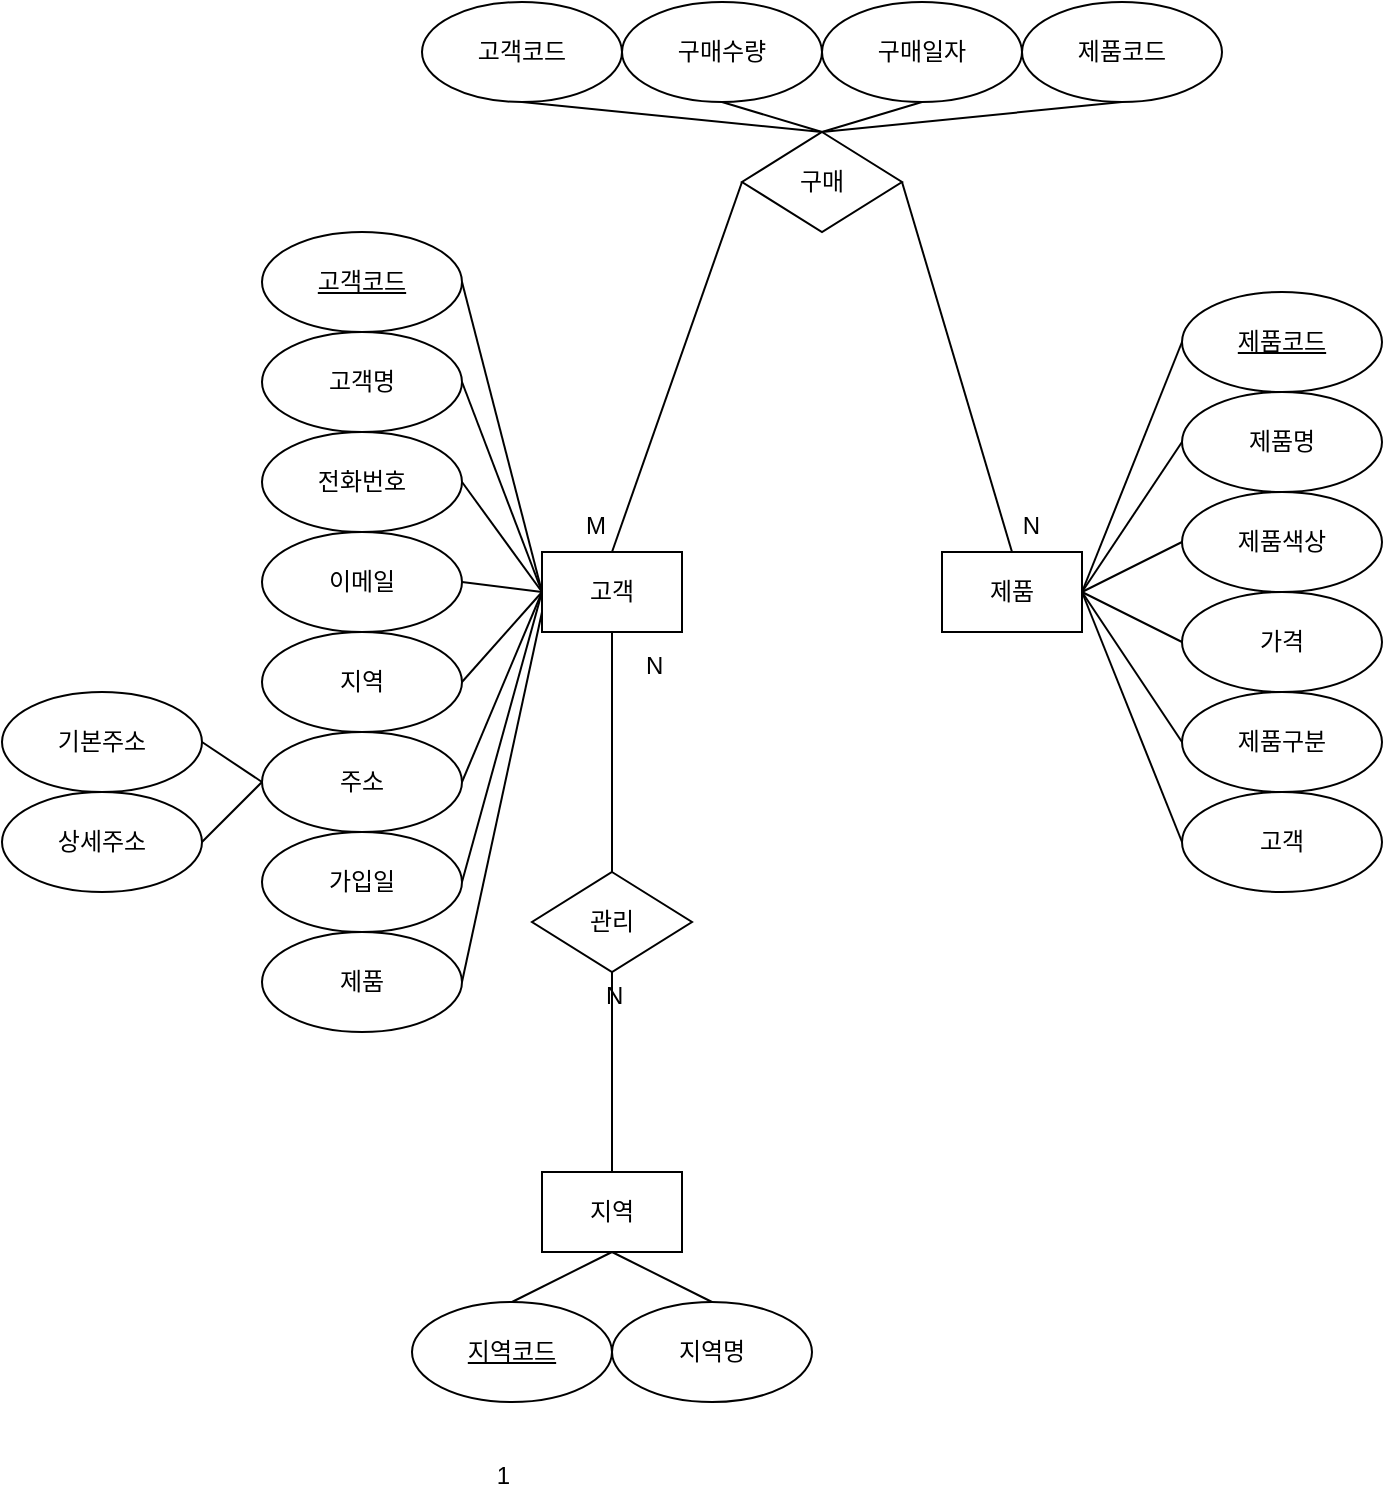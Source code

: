 <mxfile version="22.1.16" type="github">
  <diagram name="페이지-1" id="BGNcM_PZ6w7HkBIBmL-b">
    <mxGraphModel dx="706" dy="792" grid="1" gridSize="10" guides="1" tooltips="1" connect="1" arrows="1" fold="1" page="1" pageScale="1" pageWidth="827" pageHeight="1169" math="0" shadow="0">
      <root>
        <mxCell id="0" />
        <mxCell id="1" parent="0" />
        <mxCell id="1nU7kdwLqWXRDg3xbZw1-1" value="고객" style="rounded=0;whiteSpace=wrap;html=1;" vertex="1" parent="1">
          <mxGeometry x="320" y="440" width="70" height="40" as="geometry" />
        </mxCell>
        <mxCell id="1nU7kdwLqWXRDg3xbZw1-4" value="제품" style="rounded=0;whiteSpace=wrap;html=1;" vertex="1" parent="1">
          <mxGeometry x="520" y="440" width="70" height="40" as="geometry" />
        </mxCell>
        <mxCell id="1nU7kdwLqWXRDg3xbZw1-5" value="지역" style="rounded=0;whiteSpace=wrap;html=1;" vertex="1" parent="1">
          <mxGeometry x="320" y="750" width="70" height="40" as="geometry" />
        </mxCell>
        <mxCell id="1nU7kdwLqWXRDg3xbZw1-6" value="지역명" style="ellipse;whiteSpace=wrap;html=1;" vertex="1" parent="1">
          <mxGeometry x="355" y="815" width="100" height="50" as="geometry" />
        </mxCell>
        <mxCell id="1nU7kdwLqWXRDg3xbZw1-9" value="고객명" style="ellipse;whiteSpace=wrap;html=1;" vertex="1" parent="1">
          <mxGeometry x="180" y="330" width="100" height="50" as="geometry" />
        </mxCell>
        <mxCell id="1nU7kdwLqWXRDg3xbZw1-10" value="전화번호" style="ellipse;whiteSpace=wrap;html=1;" vertex="1" parent="1">
          <mxGeometry x="180" y="380" width="100" height="50" as="geometry" />
        </mxCell>
        <mxCell id="1nU7kdwLqWXRDg3xbZw1-11" value="이메일" style="ellipse;whiteSpace=wrap;html=1;" vertex="1" parent="1">
          <mxGeometry x="180" y="430" width="100" height="50" as="geometry" />
        </mxCell>
        <mxCell id="1nU7kdwLqWXRDg3xbZw1-12" value="지역" style="ellipse;whiteSpace=wrap;html=1;" vertex="1" parent="1">
          <mxGeometry x="180" y="480" width="100" height="50" as="geometry" />
        </mxCell>
        <mxCell id="1nU7kdwLqWXRDg3xbZw1-13" value="기본주소" style="ellipse;whiteSpace=wrap;html=1;" vertex="1" parent="1">
          <mxGeometry x="50" y="510" width="100" height="50" as="geometry" />
        </mxCell>
        <mxCell id="1nU7kdwLqWXRDg3xbZw1-14" value="가입일" style="ellipse;whiteSpace=wrap;html=1;" vertex="1" parent="1">
          <mxGeometry x="180" y="580" width="100" height="50" as="geometry" />
        </mxCell>
        <mxCell id="1nU7kdwLqWXRDg3xbZw1-15" value="구매수량" style="ellipse;whiteSpace=wrap;html=1;" vertex="1" parent="1">
          <mxGeometry x="360" y="165" width="100" height="50" as="geometry" />
        </mxCell>
        <mxCell id="1nU7kdwLqWXRDg3xbZw1-16" value="구매일자" style="ellipse;whiteSpace=wrap;html=1;" vertex="1" parent="1">
          <mxGeometry x="460" y="165" width="100" height="50" as="geometry" />
        </mxCell>
        <mxCell id="1nU7kdwLqWXRDg3xbZw1-17" value="제품색상" style="ellipse;whiteSpace=wrap;html=1;" vertex="1" parent="1">
          <mxGeometry x="640" y="410" width="100" height="50" as="geometry" />
        </mxCell>
        <mxCell id="1nU7kdwLqWXRDg3xbZw1-18" value="가격" style="ellipse;whiteSpace=wrap;html=1;" vertex="1" parent="1">
          <mxGeometry x="640" y="460" width="100" height="50" as="geometry" />
        </mxCell>
        <mxCell id="1nU7kdwLqWXRDg3xbZw1-19" value="구매" style="rhombus;whiteSpace=wrap;html=1;" vertex="1" parent="1">
          <mxGeometry x="420" y="230" width="80" height="50" as="geometry" />
        </mxCell>
        <mxCell id="1nU7kdwLqWXRDg3xbZw1-21" value="제품명" style="ellipse;whiteSpace=wrap;html=1;" vertex="1" parent="1">
          <mxGeometry x="640" y="360" width="100" height="50" as="geometry" />
        </mxCell>
        <mxCell id="1nU7kdwLqWXRDg3xbZw1-24" value="" style="endArrow=none;html=1;rounded=0;exitX=1;exitY=0.5;exitDx=0;exitDy=0;entryX=0;entryY=0.5;entryDx=0;entryDy=0;" edge="1" parent="1" source="1nU7kdwLqWXRDg3xbZw1-58" target="1nU7kdwLqWXRDg3xbZw1-1">
          <mxGeometry relative="1" as="geometry">
            <mxPoint x="310" y="370" as="sourcePoint" />
            <mxPoint x="470" y="370" as="targetPoint" />
          </mxGeometry>
        </mxCell>
        <mxCell id="1nU7kdwLqWXRDg3xbZw1-25" value="" style="endArrow=none;html=1;rounded=0;exitX=1;exitY=0.5;exitDx=0;exitDy=0;entryX=0;entryY=0.5;entryDx=0;entryDy=0;" edge="1" parent="1" source="1nU7kdwLqWXRDg3xbZw1-9" target="1nU7kdwLqWXRDg3xbZw1-1">
          <mxGeometry relative="1" as="geometry">
            <mxPoint x="300" y="435" as="sourcePoint" />
            <mxPoint x="385" y="565" as="targetPoint" />
          </mxGeometry>
        </mxCell>
        <mxCell id="1nU7kdwLqWXRDg3xbZw1-26" value="" style="endArrow=none;html=1;rounded=0;exitX=1;exitY=0.5;exitDx=0;exitDy=0;entryX=0;entryY=0.5;entryDx=0;entryDy=0;" edge="1" parent="1" source="1nU7kdwLqWXRDg3xbZw1-10" target="1nU7kdwLqWXRDg3xbZw1-1">
          <mxGeometry relative="1" as="geometry">
            <mxPoint x="300" y="545" as="sourcePoint" />
            <mxPoint x="385" y="675" as="targetPoint" />
          </mxGeometry>
        </mxCell>
        <mxCell id="1nU7kdwLqWXRDg3xbZw1-27" value="" style="endArrow=none;html=1;rounded=0;exitX=1;exitY=0.5;exitDx=0;exitDy=0;entryX=0;entryY=0.5;entryDx=0;entryDy=0;" edge="1" parent="1" source="1nU7kdwLqWXRDg3xbZw1-14" target="1nU7kdwLqWXRDg3xbZw1-1">
          <mxGeometry relative="1" as="geometry">
            <mxPoint x="200" y="670" as="sourcePoint" />
            <mxPoint x="285" y="800" as="targetPoint" />
          </mxGeometry>
        </mxCell>
        <mxCell id="1nU7kdwLqWXRDg3xbZw1-28" value="" style="endArrow=none;html=1;rounded=0;exitX=1;exitY=0.5;exitDx=0;exitDy=0;entryX=0;entryY=0.5;entryDx=0;entryDy=0;" edge="1" parent="1" source="1nU7kdwLqWXRDg3xbZw1-11" target="1nU7kdwLqWXRDg3xbZw1-1">
          <mxGeometry relative="1" as="geometry">
            <mxPoint x="310" y="585" as="sourcePoint" />
            <mxPoint x="395" y="715" as="targetPoint" />
          </mxGeometry>
        </mxCell>
        <mxCell id="1nU7kdwLqWXRDg3xbZw1-29" value="" style="endArrow=none;html=1;rounded=0;exitX=1;exitY=0.5;exitDx=0;exitDy=0;entryX=0;entryY=0.5;entryDx=0;entryDy=0;" edge="1" parent="1" source="1nU7kdwLqWXRDg3xbZw1-64" target="1nU7kdwLqWXRDg3xbZw1-1">
          <mxGeometry relative="1" as="geometry">
            <mxPoint x="280" y="555" as="sourcePoint" />
            <mxPoint x="370" y="780" as="targetPoint" />
          </mxGeometry>
        </mxCell>
        <mxCell id="1nU7kdwLqWXRDg3xbZw1-30" value="" style="endArrow=none;html=1;rounded=0;exitX=1;exitY=0.5;exitDx=0;exitDy=0;entryX=0;entryY=0.5;entryDx=0;entryDy=0;" edge="1" parent="1" source="1nU7kdwLqWXRDg3xbZw1-12" target="1nU7kdwLqWXRDg3xbZw1-1">
          <mxGeometry relative="1" as="geometry">
            <mxPoint x="295" y="660" as="sourcePoint" />
            <mxPoint x="380" y="790" as="targetPoint" />
          </mxGeometry>
        </mxCell>
        <mxCell id="1nU7kdwLqWXRDg3xbZw1-31" value="" style="endArrow=none;html=1;rounded=0;exitX=0.5;exitY=1;exitDx=0;exitDy=0;entryX=0.5;entryY=0;entryDx=0;entryDy=0;" edge="1" parent="1" source="1nU7kdwLqWXRDg3xbZw1-5" target="1nU7kdwLqWXRDg3xbZw1-60">
          <mxGeometry relative="1" as="geometry">
            <mxPoint x="325" y="810" as="sourcePoint" />
            <mxPoint x="305" y="815" as="targetPoint" />
          </mxGeometry>
        </mxCell>
        <mxCell id="1nU7kdwLqWXRDg3xbZw1-32" value="" style="endArrow=none;html=1;rounded=0;exitX=1;exitY=0.5;exitDx=0;exitDy=0;entryX=0;entryY=0.5;entryDx=0;entryDy=0;" edge="1" parent="1" source="1nU7kdwLqWXRDg3xbZw1-42" target="1nU7kdwLqWXRDg3xbZw1-64">
          <mxGeometry relative="1" as="geometry">
            <mxPoint x="280" y="670" as="sourcePoint" />
            <mxPoint x="180" y="555" as="targetPoint" />
          </mxGeometry>
        </mxCell>
        <mxCell id="1nU7kdwLqWXRDg3xbZw1-33" value="" style="endArrow=none;html=1;rounded=0;exitX=0.5;exitY=1;exitDx=0;exitDy=0;entryX=0.5;entryY=0;entryDx=0;entryDy=0;" edge="1" parent="1" source="1nU7kdwLqWXRDg3xbZw1-5" target="1nU7kdwLqWXRDg3xbZw1-6">
          <mxGeometry relative="1" as="geometry">
            <mxPoint x="325" y="810" as="sourcePoint" />
            <mxPoint x="335" y="1030" as="targetPoint" />
          </mxGeometry>
        </mxCell>
        <mxCell id="1nU7kdwLqWXRDg3xbZw1-34" value="" style="endArrow=none;html=1;rounded=0;exitX=1;exitY=0.5;exitDx=0;exitDy=0;entryX=0;entryY=0.5;entryDx=0;entryDy=0;" edge="1" parent="1" source="1nU7kdwLqWXRDg3xbZw1-4" target="1nU7kdwLqWXRDg3xbZw1-61">
          <mxGeometry relative="1" as="geometry">
            <mxPoint x="420" y="695" as="sourcePoint" />
            <mxPoint x="640" y="385" as="targetPoint" />
          </mxGeometry>
        </mxCell>
        <mxCell id="1nU7kdwLqWXRDg3xbZw1-35" value="" style="endArrow=none;html=1;rounded=0;exitX=0;exitY=0.5;exitDx=0;exitDy=0;entryX=1;entryY=0.5;entryDx=0;entryDy=0;" edge="1" parent="1" source="1nU7kdwLqWXRDg3xbZw1-18" target="1nU7kdwLqWXRDg3xbZw1-4">
          <mxGeometry relative="1" as="geometry">
            <mxPoint x="465" y="695" as="sourcePoint" />
            <mxPoint x="550" y="825" as="targetPoint" />
          </mxGeometry>
        </mxCell>
        <mxCell id="1nU7kdwLqWXRDg3xbZw1-36" value="" style="endArrow=none;html=1;rounded=0;exitX=1;exitY=0.5;exitDx=0;exitDy=0;entryX=0;entryY=0.5;entryDx=0;entryDy=0;" edge="1" parent="1" source="1nU7kdwLqWXRDg3xbZw1-4" target="1nU7kdwLqWXRDg3xbZw1-17">
          <mxGeometry relative="1" as="geometry">
            <mxPoint x="430" y="705" as="sourcePoint" />
            <mxPoint x="515" y="835" as="targetPoint" />
          </mxGeometry>
        </mxCell>
        <mxCell id="1nU7kdwLqWXRDg3xbZw1-37" value="" style="endArrow=none;html=1;rounded=0;exitX=1;exitY=0.5;exitDx=0;exitDy=0;entryX=0;entryY=0.5;entryDx=0;entryDy=0;" edge="1" parent="1" source="1nU7kdwLqWXRDg3xbZw1-4" target="1nU7kdwLqWXRDg3xbZw1-21">
          <mxGeometry relative="1" as="geometry">
            <mxPoint x="430" y="705" as="sourcePoint" />
            <mxPoint x="515" y="835" as="targetPoint" />
          </mxGeometry>
        </mxCell>
        <mxCell id="1nU7kdwLqWXRDg3xbZw1-38" value="" style="endArrow=none;html=1;rounded=0;exitX=0.5;exitY=1;exitDx=0;exitDy=0;entryX=0.5;entryY=0;entryDx=0;entryDy=0;" edge="1" parent="1" source="1nU7kdwLqWXRDg3xbZw1-16" target="1nU7kdwLqWXRDg3xbZw1-19">
          <mxGeometry relative="1" as="geometry">
            <mxPoint x="280" y="555" as="sourcePoint" />
            <mxPoint x="365" y="685" as="targetPoint" />
          </mxGeometry>
        </mxCell>
        <mxCell id="1nU7kdwLqWXRDg3xbZw1-39" value="" style="endArrow=none;html=1;rounded=0;exitX=0.5;exitY=1;exitDx=0;exitDy=0;entryX=0.5;entryY=0;entryDx=0;entryDy=0;" edge="1" parent="1" source="1nU7kdwLqWXRDg3xbZw1-15" target="1nU7kdwLqWXRDg3xbZw1-19">
          <mxGeometry relative="1" as="geometry">
            <mxPoint x="290" y="565" as="sourcePoint" />
            <mxPoint x="375" y="695" as="targetPoint" />
          </mxGeometry>
        </mxCell>
        <mxCell id="1nU7kdwLqWXRDg3xbZw1-42" value="상세주소" style="ellipse;whiteSpace=wrap;html=1;" vertex="1" parent="1">
          <mxGeometry x="50" y="560" width="100" height="50" as="geometry" />
        </mxCell>
        <mxCell id="1nU7kdwLqWXRDg3xbZw1-43" value="" style="endArrow=none;html=1;rounded=0;exitX=1;exitY=0.5;exitDx=0;exitDy=0;entryX=0;entryY=0.5;entryDx=0;entryDy=0;" edge="1" parent="1" source="1nU7kdwLqWXRDg3xbZw1-13" target="1nU7kdwLqWXRDg3xbZw1-64">
          <mxGeometry relative="1" as="geometry">
            <mxPoint x="290" y="680" as="sourcePoint" />
            <mxPoint x="180" y="555" as="targetPoint" />
          </mxGeometry>
        </mxCell>
        <mxCell id="1nU7kdwLqWXRDg3xbZw1-51" value="" style="endArrow=none;html=1;rounded=0;entryX=0.5;entryY=0;entryDx=0;entryDy=0;exitX=0.5;exitY=1;exitDx=0;exitDy=0;" edge="1" parent="1" source="1nU7kdwLqWXRDg3xbZw1-1" target="1nU7kdwLqWXRDg3xbZw1-73">
          <mxGeometry relative="1" as="geometry">
            <mxPoint x="355" y="530" as="sourcePoint" />
            <mxPoint x="480" y="470" as="targetPoint" />
          </mxGeometry>
        </mxCell>
        <mxCell id="1nU7kdwLqWXRDg3xbZw1-52" value="N" style="resizable=0;html=1;whiteSpace=wrap;align=left;verticalAlign=bottom;" connectable="0" vertex="1" parent="1nU7kdwLqWXRDg3xbZw1-51">
          <mxGeometry x="-1" relative="1" as="geometry">
            <mxPoint x="15" y="25" as="offset" />
          </mxGeometry>
        </mxCell>
        <mxCell id="1nU7kdwLqWXRDg3xbZw1-54" value="제품코드" style="ellipse;whiteSpace=wrap;html=1;" vertex="1" parent="1">
          <mxGeometry x="560" y="165" width="100" height="50" as="geometry" />
        </mxCell>
        <mxCell id="1nU7kdwLqWXRDg3xbZw1-56" value="" style="endArrow=none;html=1;rounded=0;exitX=0.5;exitY=1;exitDx=0;exitDy=0;entryX=0.5;entryY=0;entryDx=0;entryDy=0;" edge="1" parent="1" source="1nU7kdwLqWXRDg3xbZw1-63" target="1nU7kdwLqWXRDg3xbZw1-19">
          <mxGeometry relative="1" as="geometry">
            <mxPoint x="310" y="215" as="sourcePoint" />
            <mxPoint x="460" y="230" as="targetPoint" />
          </mxGeometry>
        </mxCell>
        <mxCell id="1nU7kdwLqWXRDg3xbZw1-57" value="" style="endArrow=none;html=1;rounded=0;exitX=0.5;exitY=0;exitDx=0;exitDy=0;entryX=0.5;entryY=1;entryDx=0;entryDy=0;" edge="1" parent="1" source="1nU7kdwLqWXRDg3xbZw1-19" target="1nU7kdwLqWXRDg3xbZw1-54">
          <mxGeometry relative="1" as="geometry">
            <mxPoint x="320" y="225" as="sourcePoint" />
            <mxPoint x="470" y="240" as="targetPoint" />
          </mxGeometry>
        </mxCell>
        <mxCell id="1nU7kdwLqWXRDg3xbZw1-58" value="고객코드" style="ellipse;whiteSpace=wrap;html=1;align=center;fontStyle=4;" vertex="1" parent="1">
          <mxGeometry x="180" y="280" width="100" height="50" as="geometry" />
        </mxCell>
        <mxCell id="1nU7kdwLqWXRDg3xbZw1-60" value="지역코드" style="ellipse;whiteSpace=wrap;html=1;align=center;fontStyle=4;" vertex="1" parent="1">
          <mxGeometry x="255" y="815" width="100" height="50" as="geometry" />
        </mxCell>
        <mxCell id="1nU7kdwLqWXRDg3xbZw1-61" value="제품코드" style="ellipse;whiteSpace=wrap;html=1;align=center;fontStyle=4;" vertex="1" parent="1">
          <mxGeometry x="640" y="310" width="100" height="50" as="geometry" />
        </mxCell>
        <mxCell id="1nU7kdwLqWXRDg3xbZw1-63" value="고객코드" style="ellipse;whiteSpace=wrap;html=1;" vertex="1" parent="1">
          <mxGeometry x="260" y="165" width="100" height="50" as="geometry" />
        </mxCell>
        <mxCell id="1nU7kdwLqWXRDg3xbZw1-64" value="주소" style="ellipse;whiteSpace=wrap;html=1;" vertex="1" parent="1">
          <mxGeometry x="180" y="530" width="100" height="50" as="geometry" />
        </mxCell>
        <mxCell id="1nU7kdwLqWXRDg3xbZw1-65" value="" style="endArrow=none;html=1;rounded=0;entryX=0.5;entryY=0;entryDx=0;entryDy=0;exitX=0;exitY=0.5;exitDx=0;exitDy=0;" edge="1" parent="1" source="1nU7kdwLqWXRDg3xbZw1-19" target="1nU7kdwLqWXRDg3xbZw1-1">
          <mxGeometry relative="1" as="geometry">
            <mxPoint x="334" y="350" as="sourcePoint" />
            <mxPoint x="494" y="350" as="targetPoint" />
          </mxGeometry>
        </mxCell>
        <mxCell id="1nU7kdwLqWXRDg3xbZw1-66" value="M" style="resizable=0;html=1;whiteSpace=wrap;align=left;verticalAlign=bottom;" connectable="0" vertex="1" parent="1nU7kdwLqWXRDg3xbZw1-65">
          <mxGeometry x="-1" relative="1" as="geometry">
            <mxPoint x="-80" y="180" as="offset" />
          </mxGeometry>
        </mxCell>
        <mxCell id="1nU7kdwLqWXRDg3xbZw1-68" value="" style="endArrow=none;html=1;rounded=0;entryX=1;entryY=0.5;entryDx=0;entryDy=0;exitX=0.5;exitY=0;exitDx=0;exitDy=0;" edge="1" parent="1" source="1nU7kdwLqWXRDg3xbZw1-4" target="1nU7kdwLqWXRDg3xbZw1-19">
          <mxGeometry relative="1" as="geometry">
            <mxPoint x="370" y="420" as="sourcePoint" />
            <mxPoint x="530" y="420" as="targetPoint" />
          </mxGeometry>
        </mxCell>
        <mxCell id="1nU7kdwLqWXRDg3xbZw1-70" value="N" style="resizable=0;html=1;whiteSpace=wrap;align=right;verticalAlign=bottom;" connectable="0" vertex="1" parent="1nU7kdwLqWXRDg3xbZw1-68">
          <mxGeometry x="1" relative="1" as="geometry">
            <mxPoint x="70" y="180" as="offset" />
          </mxGeometry>
        </mxCell>
        <mxCell id="1nU7kdwLqWXRDg3xbZw1-71" value="제품" style="ellipse;whiteSpace=wrap;html=1;" vertex="1" parent="1">
          <mxGeometry x="180" y="630" width="100" height="50" as="geometry" />
        </mxCell>
        <mxCell id="1nU7kdwLqWXRDg3xbZw1-72" value="" style="endArrow=none;html=1;rounded=0;exitX=1;exitY=0.5;exitDx=0;exitDy=0;entryX=0;entryY=0.75;entryDx=0;entryDy=0;" edge="1" parent="1" source="1nU7kdwLqWXRDg3xbZw1-71" target="1nU7kdwLqWXRDg3xbZw1-1">
          <mxGeometry relative="1" as="geometry">
            <mxPoint x="290" y="615" as="sourcePoint" />
            <mxPoint x="330" y="470" as="targetPoint" />
          </mxGeometry>
        </mxCell>
        <mxCell id="1nU7kdwLqWXRDg3xbZw1-73" value="관리" style="rhombus;whiteSpace=wrap;html=1;" vertex="1" parent="1">
          <mxGeometry x="315" y="600" width="80" height="50" as="geometry" />
        </mxCell>
        <mxCell id="1nU7kdwLqWXRDg3xbZw1-74" value="" style="endArrow=none;html=1;rounded=0;entryX=0.5;entryY=0;entryDx=0;entryDy=0;exitX=0.5;exitY=1;exitDx=0;exitDy=0;" edge="1" parent="1" source="1nU7kdwLqWXRDg3xbZw1-73" target="1nU7kdwLqWXRDg3xbZw1-5">
          <mxGeometry relative="1" as="geometry">
            <mxPoint x="360" y="490" as="sourcePoint" />
            <mxPoint x="445" y="580" as="targetPoint" />
          </mxGeometry>
        </mxCell>
        <mxCell id="1nU7kdwLqWXRDg3xbZw1-75" value="N" style="resizable=0;html=1;whiteSpace=wrap;align=left;verticalAlign=bottom;" connectable="0" vertex="1" parent="1nU7kdwLqWXRDg3xbZw1-74">
          <mxGeometry x="-1" relative="1" as="geometry">
            <mxPoint x="-5" y="20" as="offset" />
          </mxGeometry>
        </mxCell>
        <mxCell id="1nU7kdwLqWXRDg3xbZw1-76" value="1" style="resizable=0;html=1;whiteSpace=wrap;align=right;verticalAlign=bottom;" connectable="0" vertex="1" parent="1nU7kdwLqWXRDg3xbZw1-74">
          <mxGeometry x="1" relative="1" as="geometry">
            <mxPoint x="-50" y="160" as="offset" />
          </mxGeometry>
        </mxCell>
        <mxCell id="1nU7kdwLqWXRDg3xbZw1-77" value="제품구분" style="ellipse;whiteSpace=wrap;html=1;" vertex="1" parent="1">
          <mxGeometry x="640" y="510" width="100" height="50" as="geometry" />
        </mxCell>
        <mxCell id="1nU7kdwLqWXRDg3xbZw1-78" value="고객" style="ellipse;whiteSpace=wrap;html=1;" vertex="1" parent="1">
          <mxGeometry x="640" y="560" width="100" height="50" as="geometry" />
        </mxCell>
        <mxCell id="1nU7kdwLqWXRDg3xbZw1-79" value="" style="endArrow=none;html=1;rounded=0;exitX=1;exitY=0.5;exitDx=0;exitDy=0;entryX=0;entryY=0.5;entryDx=0;entryDy=0;" edge="1" parent="1" source="1nU7kdwLqWXRDg3xbZw1-4" target="1nU7kdwLqWXRDg3xbZw1-77">
          <mxGeometry relative="1" as="geometry">
            <mxPoint x="650" y="545" as="sourcePoint" />
            <mxPoint x="600" y="470" as="targetPoint" />
          </mxGeometry>
        </mxCell>
        <mxCell id="1nU7kdwLqWXRDg3xbZw1-80" value="" style="endArrow=none;html=1;rounded=0;exitX=1;exitY=0.5;exitDx=0;exitDy=0;entryX=0;entryY=0.5;entryDx=0;entryDy=0;" edge="1" parent="1" source="1nU7kdwLqWXRDg3xbZw1-4" target="1nU7kdwLqWXRDg3xbZw1-78">
          <mxGeometry relative="1" as="geometry">
            <mxPoint x="600" y="470" as="sourcePoint" />
            <mxPoint x="650" y="595" as="targetPoint" />
          </mxGeometry>
        </mxCell>
      </root>
    </mxGraphModel>
  </diagram>
</mxfile>
